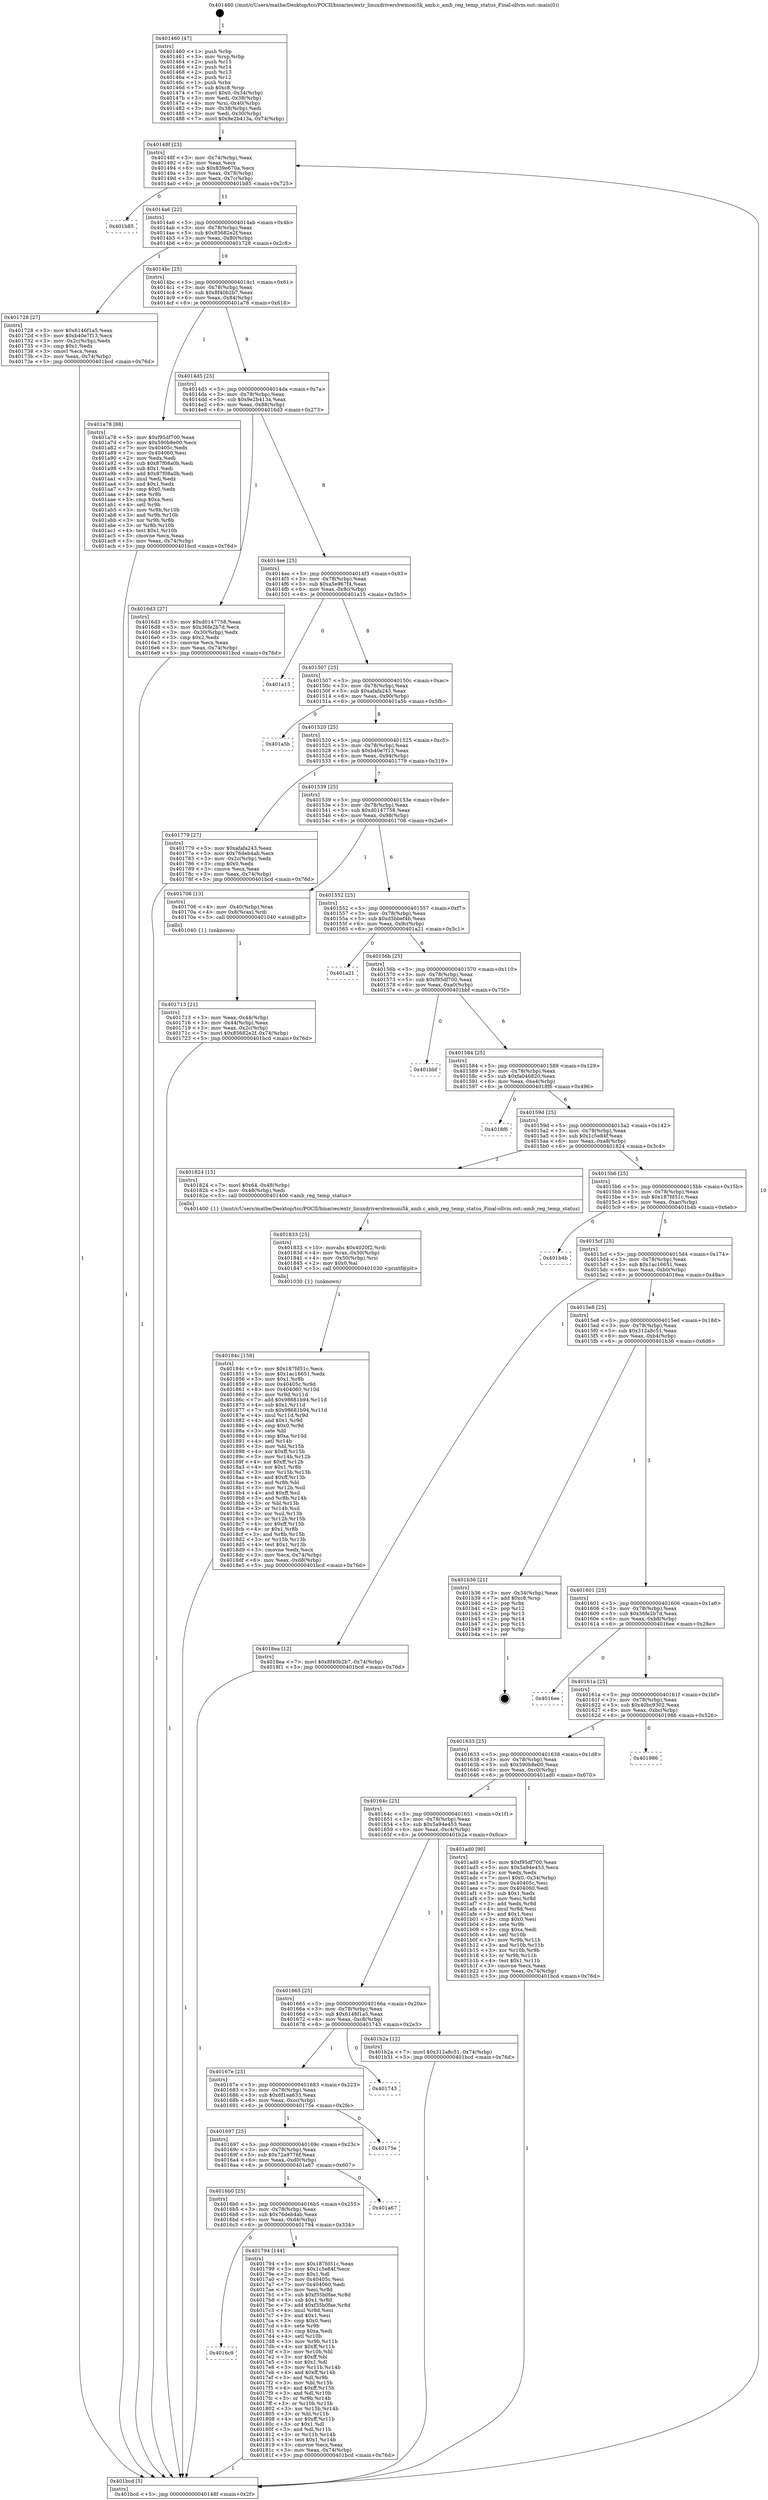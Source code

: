 digraph "0x401460" {
  label = "0x401460 (/mnt/c/Users/mathe/Desktop/tcc/POCII/binaries/extr_linuxdrivershwmoni5k_amb.c_amb_reg_temp_status_Final-ollvm.out::main(0))"
  labelloc = "t"
  node[shape=record]

  Entry [label="",width=0.3,height=0.3,shape=circle,fillcolor=black,style=filled]
  "0x40148f" [label="{
     0x40148f [23]\l
     | [instrs]\l
     &nbsp;&nbsp;0x40148f \<+3\>: mov -0x74(%rbp),%eax\l
     &nbsp;&nbsp;0x401492 \<+2\>: mov %eax,%ecx\l
     &nbsp;&nbsp;0x401494 \<+6\>: sub $0x839e670a,%ecx\l
     &nbsp;&nbsp;0x40149a \<+3\>: mov %eax,-0x78(%rbp)\l
     &nbsp;&nbsp;0x40149d \<+3\>: mov %ecx,-0x7c(%rbp)\l
     &nbsp;&nbsp;0x4014a0 \<+6\>: je 0000000000401b85 \<main+0x725\>\l
  }"]
  "0x401b85" [label="{
     0x401b85\l
  }", style=dashed]
  "0x4014a6" [label="{
     0x4014a6 [22]\l
     | [instrs]\l
     &nbsp;&nbsp;0x4014a6 \<+5\>: jmp 00000000004014ab \<main+0x4b\>\l
     &nbsp;&nbsp;0x4014ab \<+3\>: mov -0x78(%rbp),%eax\l
     &nbsp;&nbsp;0x4014ae \<+5\>: sub $0x85682e2f,%eax\l
     &nbsp;&nbsp;0x4014b3 \<+3\>: mov %eax,-0x80(%rbp)\l
     &nbsp;&nbsp;0x4014b6 \<+6\>: je 0000000000401728 \<main+0x2c8\>\l
  }"]
  Exit [label="",width=0.3,height=0.3,shape=circle,fillcolor=black,style=filled,peripheries=2]
  "0x401728" [label="{
     0x401728 [27]\l
     | [instrs]\l
     &nbsp;&nbsp;0x401728 \<+5\>: mov $0x6146f1a5,%eax\l
     &nbsp;&nbsp;0x40172d \<+5\>: mov $0xb40e7f13,%ecx\l
     &nbsp;&nbsp;0x401732 \<+3\>: mov -0x2c(%rbp),%edx\l
     &nbsp;&nbsp;0x401735 \<+3\>: cmp $0x1,%edx\l
     &nbsp;&nbsp;0x401738 \<+3\>: cmovl %ecx,%eax\l
     &nbsp;&nbsp;0x40173b \<+3\>: mov %eax,-0x74(%rbp)\l
     &nbsp;&nbsp;0x40173e \<+5\>: jmp 0000000000401bcd \<main+0x76d\>\l
  }"]
  "0x4014bc" [label="{
     0x4014bc [25]\l
     | [instrs]\l
     &nbsp;&nbsp;0x4014bc \<+5\>: jmp 00000000004014c1 \<main+0x61\>\l
     &nbsp;&nbsp;0x4014c1 \<+3\>: mov -0x78(%rbp),%eax\l
     &nbsp;&nbsp;0x4014c4 \<+5\>: sub $0x8f40b2b7,%eax\l
     &nbsp;&nbsp;0x4014c9 \<+6\>: mov %eax,-0x84(%rbp)\l
     &nbsp;&nbsp;0x4014cf \<+6\>: je 0000000000401a78 \<main+0x618\>\l
  }"]
  "0x40184c" [label="{
     0x40184c [158]\l
     | [instrs]\l
     &nbsp;&nbsp;0x40184c \<+5\>: mov $0x187fd51c,%ecx\l
     &nbsp;&nbsp;0x401851 \<+5\>: mov $0x1ac16651,%edx\l
     &nbsp;&nbsp;0x401856 \<+3\>: mov $0x1,%r8b\l
     &nbsp;&nbsp;0x401859 \<+8\>: mov 0x40405c,%r9d\l
     &nbsp;&nbsp;0x401861 \<+8\>: mov 0x404060,%r10d\l
     &nbsp;&nbsp;0x401869 \<+3\>: mov %r9d,%r11d\l
     &nbsp;&nbsp;0x40186c \<+7\>: add $0x98681b94,%r11d\l
     &nbsp;&nbsp;0x401873 \<+4\>: sub $0x1,%r11d\l
     &nbsp;&nbsp;0x401877 \<+7\>: sub $0x98681b94,%r11d\l
     &nbsp;&nbsp;0x40187e \<+4\>: imul %r11d,%r9d\l
     &nbsp;&nbsp;0x401882 \<+4\>: and $0x1,%r9d\l
     &nbsp;&nbsp;0x401886 \<+4\>: cmp $0x0,%r9d\l
     &nbsp;&nbsp;0x40188a \<+3\>: sete %bl\l
     &nbsp;&nbsp;0x40188d \<+4\>: cmp $0xa,%r10d\l
     &nbsp;&nbsp;0x401891 \<+4\>: setl %r14b\l
     &nbsp;&nbsp;0x401895 \<+3\>: mov %bl,%r15b\l
     &nbsp;&nbsp;0x401898 \<+4\>: xor $0xff,%r15b\l
     &nbsp;&nbsp;0x40189c \<+3\>: mov %r14b,%r12b\l
     &nbsp;&nbsp;0x40189f \<+4\>: xor $0xff,%r12b\l
     &nbsp;&nbsp;0x4018a3 \<+4\>: xor $0x1,%r8b\l
     &nbsp;&nbsp;0x4018a7 \<+3\>: mov %r15b,%r13b\l
     &nbsp;&nbsp;0x4018aa \<+4\>: and $0xff,%r13b\l
     &nbsp;&nbsp;0x4018ae \<+3\>: and %r8b,%bl\l
     &nbsp;&nbsp;0x4018b1 \<+3\>: mov %r12b,%sil\l
     &nbsp;&nbsp;0x4018b4 \<+4\>: and $0xff,%sil\l
     &nbsp;&nbsp;0x4018b8 \<+3\>: and %r8b,%r14b\l
     &nbsp;&nbsp;0x4018bb \<+3\>: or %bl,%r13b\l
     &nbsp;&nbsp;0x4018be \<+3\>: or %r14b,%sil\l
     &nbsp;&nbsp;0x4018c1 \<+3\>: xor %sil,%r13b\l
     &nbsp;&nbsp;0x4018c4 \<+3\>: or %r12b,%r15b\l
     &nbsp;&nbsp;0x4018c7 \<+4\>: xor $0xff,%r15b\l
     &nbsp;&nbsp;0x4018cb \<+4\>: or $0x1,%r8b\l
     &nbsp;&nbsp;0x4018cf \<+3\>: and %r8b,%r15b\l
     &nbsp;&nbsp;0x4018d2 \<+3\>: or %r15b,%r13b\l
     &nbsp;&nbsp;0x4018d5 \<+4\>: test $0x1,%r13b\l
     &nbsp;&nbsp;0x4018d9 \<+3\>: cmovne %edx,%ecx\l
     &nbsp;&nbsp;0x4018dc \<+3\>: mov %ecx,-0x74(%rbp)\l
     &nbsp;&nbsp;0x4018df \<+6\>: mov %eax,-0xd8(%rbp)\l
     &nbsp;&nbsp;0x4018e5 \<+5\>: jmp 0000000000401bcd \<main+0x76d\>\l
  }"]
  "0x401a78" [label="{
     0x401a78 [88]\l
     | [instrs]\l
     &nbsp;&nbsp;0x401a78 \<+5\>: mov $0xf95df700,%eax\l
     &nbsp;&nbsp;0x401a7d \<+5\>: mov $0x590b8e00,%ecx\l
     &nbsp;&nbsp;0x401a82 \<+7\>: mov 0x40405c,%edx\l
     &nbsp;&nbsp;0x401a89 \<+7\>: mov 0x404060,%esi\l
     &nbsp;&nbsp;0x401a90 \<+2\>: mov %edx,%edi\l
     &nbsp;&nbsp;0x401a92 \<+6\>: sub $0x87f08a0b,%edi\l
     &nbsp;&nbsp;0x401a98 \<+3\>: sub $0x1,%edi\l
     &nbsp;&nbsp;0x401a9b \<+6\>: add $0x87f08a0b,%edi\l
     &nbsp;&nbsp;0x401aa1 \<+3\>: imul %edi,%edx\l
     &nbsp;&nbsp;0x401aa4 \<+3\>: and $0x1,%edx\l
     &nbsp;&nbsp;0x401aa7 \<+3\>: cmp $0x0,%edx\l
     &nbsp;&nbsp;0x401aaa \<+4\>: sete %r8b\l
     &nbsp;&nbsp;0x401aae \<+3\>: cmp $0xa,%esi\l
     &nbsp;&nbsp;0x401ab1 \<+4\>: setl %r9b\l
     &nbsp;&nbsp;0x401ab5 \<+3\>: mov %r8b,%r10b\l
     &nbsp;&nbsp;0x401ab8 \<+3\>: and %r9b,%r10b\l
     &nbsp;&nbsp;0x401abb \<+3\>: xor %r9b,%r8b\l
     &nbsp;&nbsp;0x401abe \<+3\>: or %r8b,%r10b\l
     &nbsp;&nbsp;0x401ac1 \<+4\>: test $0x1,%r10b\l
     &nbsp;&nbsp;0x401ac5 \<+3\>: cmovne %ecx,%eax\l
     &nbsp;&nbsp;0x401ac8 \<+3\>: mov %eax,-0x74(%rbp)\l
     &nbsp;&nbsp;0x401acb \<+5\>: jmp 0000000000401bcd \<main+0x76d\>\l
  }"]
  "0x4014d5" [label="{
     0x4014d5 [25]\l
     | [instrs]\l
     &nbsp;&nbsp;0x4014d5 \<+5\>: jmp 00000000004014da \<main+0x7a\>\l
     &nbsp;&nbsp;0x4014da \<+3\>: mov -0x78(%rbp),%eax\l
     &nbsp;&nbsp;0x4014dd \<+5\>: sub $0x9e2b413a,%eax\l
     &nbsp;&nbsp;0x4014e2 \<+6\>: mov %eax,-0x88(%rbp)\l
     &nbsp;&nbsp;0x4014e8 \<+6\>: je 00000000004016d3 \<main+0x273\>\l
  }"]
  "0x401833" [label="{
     0x401833 [25]\l
     | [instrs]\l
     &nbsp;&nbsp;0x401833 \<+10\>: movabs $0x4020f2,%rdi\l
     &nbsp;&nbsp;0x40183d \<+4\>: mov %rax,-0x50(%rbp)\l
     &nbsp;&nbsp;0x401841 \<+4\>: mov -0x50(%rbp),%rsi\l
     &nbsp;&nbsp;0x401845 \<+2\>: mov $0x0,%al\l
     &nbsp;&nbsp;0x401847 \<+5\>: call 0000000000401030 \<printf@plt\>\l
     | [calls]\l
     &nbsp;&nbsp;0x401030 \{1\} (unknown)\l
  }"]
  "0x4016d3" [label="{
     0x4016d3 [27]\l
     | [instrs]\l
     &nbsp;&nbsp;0x4016d3 \<+5\>: mov $0xd0147758,%eax\l
     &nbsp;&nbsp;0x4016d8 \<+5\>: mov $0x36fe2b7d,%ecx\l
     &nbsp;&nbsp;0x4016dd \<+3\>: mov -0x30(%rbp),%edx\l
     &nbsp;&nbsp;0x4016e0 \<+3\>: cmp $0x2,%edx\l
     &nbsp;&nbsp;0x4016e3 \<+3\>: cmovne %ecx,%eax\l
     &nbsp;&nbsp;0x4016e6 \<+3\>: mov %eax,-0x74(%rbp)\l
     &nbsp;&nbsp;0x4016e9 \<+5\>: jmp 0000000000401bcd \<main+0x76d\>\l
  }"]
  "0x4014ee" [label="{
     0x4014ee [25]\l
     | [instrs]\l
     &nbsp;&nbsp;0x4014ee \<+5\>: jmp 00000000004014f3 \<main+0x93\>\l
     &nbsp;&nbsp;0x4014f3 \<+3\>: mov -0x78(%rbp),%eax\l
     &nbsp;&nbsp;0x4014f6 \<+5\>: sub $0xa5e967f4,%eax\l
     &nbsp;&nbsp;0x4014fb \<+6\>: mov %eax,-0x8c(%rbp)\l
     &nbsp;&nbsp;0x401501 \<+6\>: je 0000000000401a15 \<main+0x5b5\>\l
  }"]
  "0x401bcd" [label="{
     0x401bcd [5]\l
     | [instrs]\l
     &nbsp;&nbsp;0x401bcd \<+5\>: jmp 000000000040148f \<main+0x2f\>\l
  }"]
  "0x401460" [label="{
     0x401460 [47]\l
     | [instrs]\l
     &nbsp;&nbsp;0x401460 \<+1\>: push %rbp\l
     &nbsp;&nbsp;0x401461 \<+3\>: mov %rsp,%rbp\l
     &nbsp;&nbsp;0x401464 \<+2\>: push %r15\l
     &nbsp;&nbsp;0x401466 \<+2\>: push %r14\l
     &nbsp;&nbsp;0x401468 \<+2\>: push %r13\l
     &nbsp;&nbsp;0x40146a \<+2\>: push %r12\l
     &nbsp;&nbsp;0x40146c \<+1\>: push %rbx\l
     &nbsp;&nbsp;0x40146d \<+7\>: sub $0xc8,%rsp\l
     &nbsp;&nbsp;0x401474 \<+7\>: movl $0x0,-0x34(%rbp)\l
     &nbsp;&nbsp;0x40147b \<+3\>: mov %edi,-0x38(%rbp)\l
     &nbsp;&nbsp;0x40147e \<+4\>: mov %rsi,-0x40(%rbp)\l
     &nbsp;&nbsp;0x401482 \<+3\>: mov -0x38(%rbp),%edi\l
     &nbsp;&nbsp;0x401485 \<+3\>: mov %edi,-0x30(%rbp)\l
     &nbsp;&nbsp;0x401488 \<+7\>: movl $0x9e2b413a,-0x74(%rbp)\l
  }"]
  "0x4016c9" [label="{
     0x4016c9\l
  }", style=dashed]
  "0x401a15" [label="{
     0x401a15\l
  }", style=dashed]
  "0x401507" [label="{
     0x401507 [25]\l
     | [instrs]\l
     &nbsp;&nbsp;0x401507 \<+5\>: jmp 000000000040150c \<main+0xac\>\l
     &nbsp;&nbsp;0x40150c \<+3\>: mov -0x78(%rbp),%eax\l
     &nbsp;&nbsp;0x40150f \<+5\>: sub $0xafafa243,%eax\l
     &nbsp;&nbsp;0x401514 \<+6\>: mov %eax,-0x90(%rbp)\l
     &nbsp;&nbsp;0x40151a \<+6\>: je 0000000000401a5b \<main+0x5fb\>\l
  }"]
  "0x401794" [label="{
     0x401794 [144]\l
     | [instrs]\l
     &nbsp;&nbsp;0x401794 \<+5\>: mov $0x187fd51c,%eax\l
     &nbsp;&nbsp;0x401799 \<+5\>: mov $0x1c5e84f,%ecx\l
     &nbsp;&nbsp;0x40179e \<+2\>: mov $0x1,%dl\l
     &nbsp;&nbsp;0x4017a0 \<+7\>: mov 0x40405c,%esi\l
     &nbsp;&nbsp;0x4017a7 \<+7\>: mov 0x404060,%edi\l
     &nbsp;&nbsp;0x4017ae \<+3\>: mov %esi,%r8d\l
     &nbsp;&nbsp;0x4017b1 \<+7\>: sub $0xf35b0fae,%r8d\l
     &nbsp;&nbsp;0x4017b8 \<+4\>: sub $0x1,%r8d\l
     &nbsp;&nbsp;0x4017bc \<+7\>: add $0xf35b0fae,%r8d\l
     &nbsp;&nbsp;0x4017c3 \<+4\>: imul %r8d,%esi\l
     &nbsp;&nbsp;0x4017c7 \<+3\>: and $0x1,%esi\l
     &nbsp;&nbsp;0x4017ca \<+3\>: cmp $0x0,%esi\l
     &nbsp;&nbsp;0x4017cd \<+4\>: sete %r9b\l
     &nbsp;&nbsp;0x4017d1 \<+3\>: cmp $0xa,%edi\l
     &nbsp;&nbsp;0x4017d4 \<+4\>: setl %r10b\l
     &nbsp;&nbsp;0x4017d8 \<+3\>: mov %r9b,%r11b\l
     &nbsp;&nbsp;0x4017db \<+4\>: xor $0xff,%r11b\l
     &nbsp;&nbsp;0x4017df \<+3\>: mov %r10b,%bl\l
     &nbsp;&nbsp;0x4017e2 \<+3\>: xor $0xff,%bl\l
     &nbsp;&nbsp;0x4017e5 \<+3\>: xor $0x1,%dl\l
     &nbsp;&nbsp;0x4017e8 \<+3\>: mov %r11b,%r14b\l
     &nbsp;&nbsp;0x4017eb \<+4\>: and $0xff,%r14b\l
     &nbsp;&nbsp;0x4017ef \<+3\>: and %dl,%r9b\l
     &nbsp;&nbsp;0x4017f2 \<+3\>: mov %bl,%r15b\l
     &nbsp;&nbsp;0x4017f5 \<+4\>: and $0xff,%r15b\l
     &nbsp;&nbsp;0x4017f9 \<+3\>: and %dl,%r10b\l
     &nbsp;&nbsp;0x4017fc \<+3\>: or %r9b,%r14b\l
     &nbsp;&nbsp;0x4017ff \<+3\>: or %r10b,%r15b\l
     &nbsp;&nbsp;0x401802 \<+3\>: xor %r15b,%r14b\l
     &nbsp;&nbsp;0x401805 \<+3\>: or %bl,%r11b\l
     &nbsp;&nbsp;0x401808 \<+4\>: xor $0xff,%r11b\l
     &nbsp;&nbsp;0x40180c \<+3\>: or $0x1,%dl\l
     &nbsp;&nbsp;0x40180f \<+3\>: and %dl,%r11b\l
     &nbsp;&nbsp;0x401812 \<+3\>: or %r11b,%r14b\l
     &nbsp;&nbsp;0x401815 \<+4\>: test $0x1,%r14b\l
     &nbsp;&nbsp;0x401819 \<+3\>: cmovne %ecx,%eax\l
     &nbsp;&nbsp;0x40181c \<+3\>: mov %eax,-0x74(%rbp)\l
     &nbsp;&nbsp;0x40181f \<+5\>: jmp 0000000000401bcd \<main+0x76d\>\l
  }"]
  "0x401a5b" [label="{
     0x401a5b\l
  }", style=dashed]
  "0x401520" [label="{
     0x401520 [25]\l
     | [instrs]\l
     &nbsp;&nbsp;0x401520 \<+5\>: jmp 0000000000401525 \<main+0xc5\>\l
     &nbsp;&nbsp;0x401525 \<+3\>: mov -0x78(%rbp),%eax\l
     &nbsp;&nbsp;0x401528 \<+5\>: sub $0xb40e7f13,%eax\l
     &nbsp;&nbsp;0x40152d \<+6\>: mov %eax,-0x94(%rbp)\l
     &nbsp;&nbsp;0x401533 \<+6\>: je 0000000000401779 \<main+0x319\>\l
  }"]
  "0x4016b0" [label="{
     0x4016b0 [25]\l
     | [instrs]\l
     &nbsp;&nbsp;0x4016b0 \<+5\>: jmp 00000000004016b5 \<main+0x255\>\l
     &nbsp;&nbsp;0x4016b5 \<+3\>: mov -0x78(%rbp),%eax\l
     &nbsp;&nbsp;0x4016b8 \<+5\>: sub $0x76deb4ab,%eax\l
     &nbsp;&nbsp;0x4016bd \<+6\>: mov %eax,-0xd4(%rbp)\l
     &nbsp;&nbsp;0x4016c3 \<+6\>: je 0000000000401794 \<main+0x334\>\l
  }"]
  "0x401779" [label="{
     0x401779 [27]\l
     | [instrs]\l
     &nbsp;&nbsp;0x401779 \<+5\>: mov $0xafafa243,%eax\l
     &nbsp;&nbsp;0x40177e \<+5\>: mov $0x76deb4ab,%ecx\l
     &nbsp;&nbsp;0x401783 \<+3\>: mov -0x2c(%rbp),%edx\l
     &nbsp;&nbsp;0x401786 \<+3\>: cmp $0x0,%edx\l
     &nbsp;&nbsp;0x401789 \<+3\>: cmove %ecx,%eax\l
     &nbsp;&nbsp;0x40178c \<+3\>: mov %eax,-0x74(%rbp)\l
     &nbsp;&nbsp;0x40178f \<+5\>: jmp 0000000000401bcd \<main+0x76d\>\l
  }"]
  "0x401539" [label="{
     0x401539 [25]\l
     | [instrs]\l
     &nbsp;&nbsp;0x401539 \<+5\>: jmp 000000000040153e \<main+0xde\>\l
     &nbsp;&nbsp;0x40153e \<+3\>: mov -0x78(%rbp),%eax\l
     &nbsp;&nbsp;0x401541 \<+5\>: sub $0xd0147758,%eax\l
     &nbsp;&nbsp;0x401546 \<+6\>: mov %eax,-0x98(%rbp)\l
     &nbsp;&nbsp;0x40154c \<+6\>: je 0000000000401706 \<main+0x2a6\>\l
  }"]
  "0x401a67" [label="{
     0x401a67\l
  }", style=dashed]
  "0x401706" [label="{
     0x401706 [13]\l
     | [instrs]\l
     &nbsp;&nbsp;0x401706 \<+4\>: mov -0x40(%rbp),%rax\l
     &nbsp;&nbsp;0x40170a \<+4\>: mov 0x8(%rax),%rdi\l
     &nbsp;&nbsp;0x40170e \<+5\>: call 0000000000401040 \<atoi@plt\>\l
     | [calls]\l
     &nbsp;&nbsp;0x401040 \{1\} (unknown)\l
  }"]
  "0x401552" [label="{
     0x401552 [25]\l
     | [instrs]\l
     &nbsp;&nbsp;0x401552 \<+5\>: jmp 0000000000401557 \<main+0xf7\>\l
     &nbsp;&nbsp;0x401557 \<+3\>: mov -0x78(%rbp),%eax\l
     &nbsp;&nbsp;0x40155a \<+5\>: sub $0xd5bbef4b,%eax\l
     &nbsp;&nbsp;0x40155f \<+6\>: mov %eax,-0x9c(%rbp)\l
     &nbsp;&nbsp;0x401565 \<+6\>: je 0000000000401a21 \<main+0x5c1\>\l
  }"]
  "0x401713" [label="{
     0x401713 [21]\l
     | [instrs]\l
     &nbsp;&nbsp;0x401713 \<+3\>: mov %eax,-0x44(%rbp)\l
     &nbsp;&nbsp;0x401716 \<+3\>: mov -0x44(%rbp),%eax\l
     &nbsp;&nbsp;0x401719 \<+3\>: mov %eax,-0x2c(%rbp)\l
     &nbsp;&nbsp;0x40171c \<+7\>: movl $0x85682e2f,-0x74(%rbp)\l
     &nbsp;&nbsp;0x401723 \<+5\>: jmp 0000000000401bcd \<main+0x76d\>\l
  }"]
  "0x401697" [label="{
     0x401697 [25]\l
     | [instrs]\l
     &nbsp;&nbsp;0x401697 \<+5\>: jmp 000000000040169c \<main+0x23c\>\l
     &nbsp;&nbsp;0x40169c \<+3\>: mov -0x78(%rbp),%eax\l
     &nbsp;&nbsp;0x40169f \<+5\>: sub $0x72a9776f,%eax\l
     &nbsp;&nbsp;0x4016a4 \<+6\>: mov %eax,-0xd0(%rbp)\l
     &nbsp;&nbsp;0x4016aa \<+6\>: je 0000000000401a67 \<main+0x607\>\l
  }"]
  "0x401a21" [label="{
     0x401a21\l
  }", style=dashed]
  "0x40156b" [label="{
     0x40156b [25]\l
     | [instrs]\l
     &nbsp;&nbsp;0x40156b \<+5\>: jmp 0000000000401570 \<main+0x110\>\l
     &nbsp;&nbsp;0x401570 \<+3\>: mov -0x78(%rbp),%eax\l
     &nbsp;&nbsp;0x401573 \<+5\>: sub $0xf95df700,%eax\l
     &nbsp;&nbsp;0x401578 \<+6\>: mov %eax,-0xa0(%rbp)\l
     &nbsp;&nbsp;0x40157e \<+6\>: je 0000000000401bbf \<main+0x75f\>\l
  }"]
  "0x40175e" [label="{
     0x40175e\l
  }", style=dashed]
  "0x401bbf" [label="{
     0x401bbf\l
  }", style=dashed]
  "0x401584" [label="{
     0x401584 [25]\l
     | [instrs]\l
     &nbsp;&nbsp;0x401584 \<+5\>: jmp 0000000000401589 \<main+0x129\>\l
     &nbsp;&nbsp;0x401589 \<+3\>: mov -0x78(%rbp),%eax\l
     &nbsp;&nbsp;0x40158c \<+5\>: sub $0xfa046820,%eax\l
     &nbsp;&nbsp;0x401591 \<+6\>: mov %eax,-0xa4(%rbp)\l
     &nbsp;&nbsp;0x401597 \<+6\>: je 00000000004018f6 \<main+0x496\>\l
  }"]
  "0x40167e" [label="{
     0x40167e [25]\l
     | [instrs]\l
     &nbsp;&nbsp;0x40167e \<+5\>: jmp 0000000000401683 \<main+0x223\>\l
     &nbsp;&nbsp;0x401683 \<+3\>: mov -0x78(%rbp),%eax\l
     &nbsp;&nbsp;0x401686 \<+5\>: sub $0x6f1ea633,%eax\l
     &nbsp;&nbsp;0x40168b \<+6\>: mov %eax,-0xcc(%rbp)\l
     &nbsp;&nbsp;0x401691 \<+6\>: je 000000000040175e \<main+0x2fe\>\l
  }"]
  "0x4018f6" [label="{
     0x4018f6\l
  }", style=dashed]
  "0x40159d" [label="{
     0x40159d [25]\l
     | [instrs]\l
     &nbsp;&nbsp;0x40159d \<+5\>: jmp 00000000004015a2 \<main+0x142\>\l
     &nbsp;&nbsp;0x4015a2 \<+3\>: mov -0x78(%rbp),%eax\l
     &nbsp;&nbsp;0x4015a5 \<+5\>: sub $0x1c5e84f,%eax\l
     &nbsp;&nbsp;0x4015aa \<+6\>: mov %eax,-0xa8(%rbp)\l
     &nbsp;&nbsp;0x4015b0 \<+6\>: je 0000000000401824 \<main+0x3c4\>\l
  }"]
  "0x401743" [label="{
     0x401743\l
  }", style=dashed]
  "0x401824" [label="{
     0x401824 [15]\l
     | [instrs]\l
     &nbsp;&nbsp;0x401824 \<+7\>: movl $0x64,-0x48(%rbp)\l
     &nbsp;&nbsp;0x40182b \<+3\>: mov -0x48(%rbp),%edi\l
     &nbsp;&nbsp;0x40182e \<+5\>: call 0000000000401400 \<amb_reg_temp_status\>\l
     | [calls]\l
     &nbsp;&nbsp;0x401400 \{1\} (/mnt/c/Users/mathe/Desktop/tcc/POCII/binaries/extr_linuxdrivershwmoni5k_amb.c_amb_reg_temp_status_Final-ollvm.out::amb_reg_temp_status)\l
  }"]
  "0x4015b6" [label="{
     0x4015b6 [25]\l
     | [instrs]\l
     &nbsp;&nbsp;0x4015b6 \<+5\>: jmp 00000000004015bb \<main+0x15b\>\l
     &nbsp;&nbsp;0x4015bb \<+3\>: mov -0x78(%rbp),%eax\l
     &nbsp;&nbsp;0x4015be \<+5\>: sub $0x187fd51c,%eax\l
     &nbsp;&nbsp;0x4015c3 \<+6\>: mov %eax,-0xac(%rbp)\l
     &nbsp;&nbsp;0x4015c9 \<+6\>: je 0000000000401b4b \<main+0x6eb\>\l
  }"]
  "0x401665" [label="{
     0x401665 [25]\l
     | [instrs]\l
     &nbsp;&nbsp;0x401665 \<+5\>: jmp 000000000040166a \<main+0x20a\>\l
     &nbsp;&nbsp;0x40166a \<+3\>: mov -0x78(%rbp),%eax\l
     &nbsp;&nbsp;0x40166d \<+5\>: sub $0x6146f1a5,%eax\l
     &nbsp;&nbsp;0x401672 \<+6\>: mov %eax,-0xc8(%rbp)\l
     &nbsp;&nbsp;0x401678 \<+6\>: je 0000000000401743 \<main+0x2e3\>\l
  }"]
  "0x401b4b" [label="{
     0x401b4b\l
  }", style=dashed]
  "0x4015cf" [label="{
     0x4015cf [25]\l
     | [instrs]\l
     &nbsp;&nbsp;0x4015cf \<+5\>: jmp 00000000004015d4 \<main+0x174\>\l
     &nbsp;&nbsp;0x4015d4 \<+3\>: mov -0x78(%rbp),%eax\l
     &nbsp;&nbsp;0x4015d7 \<+5\>: sub $0x1ac16651,%eax\l
     &nbsp;&nbsp;0x4015dc \<+6\>: mov %eax,-0xb0(%rbp)\l
     &nbsp;&nbsp;0x4015e2 \<+6\>: je 00000000004018ea \<main+0x48a\>\l
  }"]
  "0x401b2a" [label="{
     0x401b2a [12]\l
     | [instrs]\l
     &nbsp;&nbsp;0x401b2a \<+7\>: movl $0x312a8c51,-0x74(%rbp)\l
     &nbsp;&nbsp;0x401b31 \<+5\>: jmp 0000000000401bcd \<main+0x76d\>\l
  }"]
  "0x4018ea" [label="{
     0x4018ea [12]\l
     | [instrs]\l
     &nbsp;&nbsp;0x4018ea \<+7\>: movl $0x8f40b2b7,-0x74(%rbp)\l
     &nbsp;&nbsp;0x4018f1 \<+5\>: jmp 0000000000401bcd \<main+0x76d\>\l
  }"]
  "0x4015e8" [label="{
     0x4015e8 [25]\l
     | [instrs]\l
     &nbsp;&nbsp;0x4015e8 \<+5\>: jmp 00000000004015ed \<main+0x18d\>\l
     &nbsp;&nbsp;0x4015ed \<+3\>: mov -0x78(%rbp),%eax\l
     &nbsp;&nbsp;0x4015f0 \<+5\>: sub $0x312a8c51,%eax\l
     &nbsp;&nbsp;0x4015f5 \<+6\>: mov %eax,-0xb4(%rbp)\l
     &nbsp;&nbsp;0x4015fb \<+6\>: je 0000000000401b36 \<main+0x6d6\>\l
  }"]
  "0x40164c" [label="{
     0x40164c [25]\l
     | [instrs]\l
     &nbsp;&nbsp;0x40164c \<+5\>: jmp 0000000000401651 \<main+0x1f1\>\l
     &nbsp;&nbsp;0x401651 \<+3\>: mov -0x78(%rbp),%eax\l
     &nbsp;&nbsp;0x401654 \<+5\>: sub $0x5a94e453,%eax\l
     &nbsp;&nbsp;0x401659 \<+6\>: mov %eax,-0xc4(%rbp)\l
     &nbsp;&nbsp;0x40165f \<+6\>: je 0000000000401b2a \<main+0x6ca\>\l
  }"]
  "0x401b36" [label="{
     0x401b36 [21]\l
     | [instrs]\l
     &nbsp;&nbsp;0x401b36 \<+3\>: mov -0x34(%rbp),%eax\l
     &nbsp;&nbsp;0x401b39 \<+7\>: add $0xc8,%rsp\l
     &nbsp;&nbsp;0x401b40 \<+1\>: pop %rbx\l
     &nbsp;&nbsp;0x401b41 \<+2\>: pop %r12\l
     &nbsp;&nbsp;0x401b43 \<+2\>: pop %r13\l
     &nbsp;&nbsp;0x401b45 \<+2\>: pop %r14\l
     &nbsp;&nbsp;0x401b47 \<+2\>: pop %r15\l
     &nbsp;&nbsp;0x401b49 \<+1\>: pop %rbp\l
     &nbsp;&nbsp;0x401b4a \<+1\>: ret\l
  }"]
  "0x401601" [label="{
     0x401601 [25]\l
     | [instrs]\l
     &nbsp;&nbsp;0x401601 \<+5\>: jmp 0000000000401606 \<main+0x1a6\>\l
     &nbsp;&nbsp;0x401606 \<+3\>: mov -0x78(%rbp),%eax\l
     &nbsp;&nbsp;0x401609 \<+5\>: sub $0x36fe2b7d,%eax\l
     &nbsp;&nbsp;0x40160e \<+6\>: mov %eax,-0xb8(%rbp)\l
     &nbsp;&nbsp;0x401614 \<+6\>: je 00000000004016ee \<main+0x28e\>\l
  }"]
  "0x401ad0" [label="{
     0x401ad0 [90]\l
     | [instrs]\l
     &nbsp;&nbsp;0x401ad0 \<+5\>: mov $0xf95df700,%eax\l
     &nbsp;&nbsp;0x401ad5 \<+5\>: mov $0x5a94e453,%ecx\l
     &nbsp;&nbsp;0x401ada \<+2\>: xor %edx,%edx\l
     &nbsp;&nbsp;0x401adc \<+7\>: movl $0x0,-0x34(%rbp)\l
     &nbsp;&nbsp;0x401ae3 \<+7\>: mov 0x40405c,%esi\l
     &nbsp;&nbsp;0x401aea \<+7\>: mov 0x404060,%edi\l
     &nbsp;&nbsp;0x401af1 \<+3\>: sub $0x1,%edx\l
     &nbsp;&nbsp;0x401af4 \<+3\>: mov %esi,%r8d\l
     &nbsp;&nbsp;0x401af7 \<+3\>: add %edx,%r8d\l
     &nbsp;&nbsp;0x401afa \<+4\>: imul %r8d,%esi\l
     &nbsp;&nbsp;0x401afe \<+3\>: and $0x1,%esi\l
     &nbsp;&nbsp;0x401b01 \<+3\>: cmp $0x0,%esi\l
     &nbsp;&nbsp;0x401b04 \<+4\>: sete %r9b\l
     &nbsp;&nbsp;0x401b08 \<+3\>: cmp $0xa,%edi\l
     &nbsp;&nbsp;0x401b0b \<+4\>: setl %r10b\l
     &nbsp;&nbsp;0x401b0f \<+3\>: mov %r9b,%r11b\l
     &nbsp;&nbsp;0x401b12 \<+3\>: and %r10b,%r11b\l
     &nbsp;&nbsp;0x401b15 \<+3\>: xor %r10b,%r9b\l
     &nbsp;&nbsp;0x401b18 \<+3\>: or %r9b,%r11b\l
     &nbsp;&nbsp;0x401b1b \<+4\>: test $0x1,%r11b\l
     &nbsp;&nbsp;0x401b1f \<+3\>: cmovne %ecx,%eax\l
     &nbsp;&nbsp;0x401b22 \<+3\>: mov %eax,-0x74(%rbp)\l
     &nbsp;&nbsp;0x401b25 \<+5\>: jmp 0000000000401bcd \<main+0x76d\>\l
  }"]
  "0x4016ee" [label="{
     0x4016ee\l
  }", style=dashed]
  "0x40161a" [label="{
     0x40161a [25]\l
     | [instrs]\l
     &nbsp;&nbsp;0x40161a \<+5\>: jmp 000000000040161f \<main+0x1bf\>\l
     &nbsp;&nbsp;0x40161f \<+3\>: mov -0x78(%rbp),%eax\l
     &nbsp;&nbsp;0x401622 \<+5\>: sub $0x40bc9302,%eax\l
     &nbsp;&nbsp;0x401627 \<+6\>: mov %eax,-0xbc(%rbp)\l
     &nbsp;&nbsp;0x40162d \<+6\>: je 0000000000401986 \<main+0x526\>\l
  }"]
  "0x401633" [label="{
     0x401633 [25]\l
     | [instrs]\l
     &nbsp;&nbsp;0x401633 \<+5\>: jmp 0000000000401638 \<main+0x1d8\>\l
     &nbsp;&nbsp;0x401638 \<+3\>: mov -0x78(%rbp),%eax\l
     &nbsp;&nbsp;0x40163b \<+5\>: sub $0x590b8e00,%eax\l
     &nbsp;&nbsp;0x401640 \<+6\>: mov %eax,-0xc0(%rbp)\l
     &nbsp;&nbsp;0x401646 \<+6\>: je 0000000000401ad0 \<main+0x670\>\l
  }"]
  "0x401986" [label="{
     0x401986\l
  }", style=dashed]
  Entry -> "0x401460" [label=" 1"]
  "0x40148f" -> "0x401b85" [label=" 0"]
  "0x40148f" -> "0x4014a6" [label=" 11"]
  "0x401b36" -> Exit [label=" 1"]
  "0x4014a6" -> "0x401728" [label=" 1"]
  "0x4014a6" -> "0x4014bc" [label=" 10"]
  "0x401b2a" -> "0x401bcd" [label=" 1"]
  "0x4014bc" -> "0x401a78" [label=" 1"]
  "0x4014bc" -> "0x4014d5" [label=" 9"]
  "0x401ad0" -> "0x401bcd" [label=" 1"]
  "0x4014d5" -> "0x4016d3" [label=" 1"]
  "0x4014d5" -> "0x4014ee" [label=" 8"]
  "0x4016d3" -> "0x401bcd" [label=" 1"]
  "0x401460" -> "0x40148f" [label=" 1"]
  "0x401bcd" -> "0x40148f" [label=" 10"]
  "0x401a78" -> "0x401bcd" [label=" 1"]
  "0x4014ee" -> "0x401a15" [label=" 0"]
  "0x4014ee" -> "0x401507" [label=" 8"]
  "0x4018ea" -> "0x401bcd" [label=" 1"]
  "0x401507" -> "0x401a5b" [label=" 0"]
  "0x401507" -> "0x401520" [label=" 8"]
  "0x40184c" -> "0x401bcd" [label=" 1"]
  "0x401520" -> "0x401779" [label=" 1"]
  "0x401520" -> "0x401539" [label=" 7"]
  "0x401824" -> "0x401833" [label=" 1"]
  "0x401539" -> "0x401706" [label=" 1"]
  "0x401539" -> "0x401552" [label=" 6"]
  "0x401706" -> "0x401713" [label=" 1"]
  "0x401713" -> "0x401bcd" [label=" 1"]
  "0x401728" -> "0x401bcd" [label=" 1"]
  "0x401779" -> "0x401bcd" [label=" 1"]
  "0x401794" -> "0x401bcd" [label=" 1"]
  "0x401552" -> "0x401a21" [label=" 0"]
  "0x401552" -> "0x40156b" [label=" 6"]
  "0x4016b0" -> "0x401794" [label=" 1"]
  "0x40156b" -> "0x401bbf" [label=" 0"]
  "0x40156b" -> "0x401584" [label=" 6"]
  "0x401833" -> "0x40184c" [label=" 1"]
  "0x401584" -> "0x4018f6" [label=" 0"]
  "0x401584" -> "0x40159d" [label=" 6"]
  "0x401697" -> "0x401a67" [label=" 0"]
  "0x40159d" -> "0x401824" [label=" 1"]
  "0x40159d" -> "0x4015b6" [label=" 5"]
  "0x4016b0" -> "0x4016c9" [label=" 0"]
  "0x4015b6" -> "0x401b4b" [label=" 0"]
  "0x4015b6" -> "0x4015cf" [label=" 5"]
  "0x40167e" -> "0x40175e" [label=" 0"]
  "0x4015cf" -> "0x4018ea" [label=" 1"]
  "0x4015cf" -> "0x4015e8" [label=" 4"]
  "0x401697" -> "0x4016b0" [label=" 1"]
  "0x4015e8" -> "0x401b36" [label=" 1"]
  "0x4015e8" -> "0x401601" [label=" 3"]
  "0x401665" -> "0x401743" [label=" 0"]
  "0x401601" -> "0x4016ee" [label=" 0"]
  "0x401601" -> "0x40161a" [label=" 3"]
  "0x40167e" -> "0x401697" [label=" 1"]
  "0x40161a" -> "0x401986" [label=" 0"]
  "0x40161a" -> "0x401633" [label=" 3"]
  "0x40164c" -> "0x401665" [label=" 1"]
  "0x401633" -> "0x401ad0" [label=" 1"]
  "0x401633" -> "0x40164c" [label=" 2"]
  "0x401665" -> "0x40167e" [label=" 1"]
  "0x40164c" -> "0x401b2a" [label=" 1"]
}
